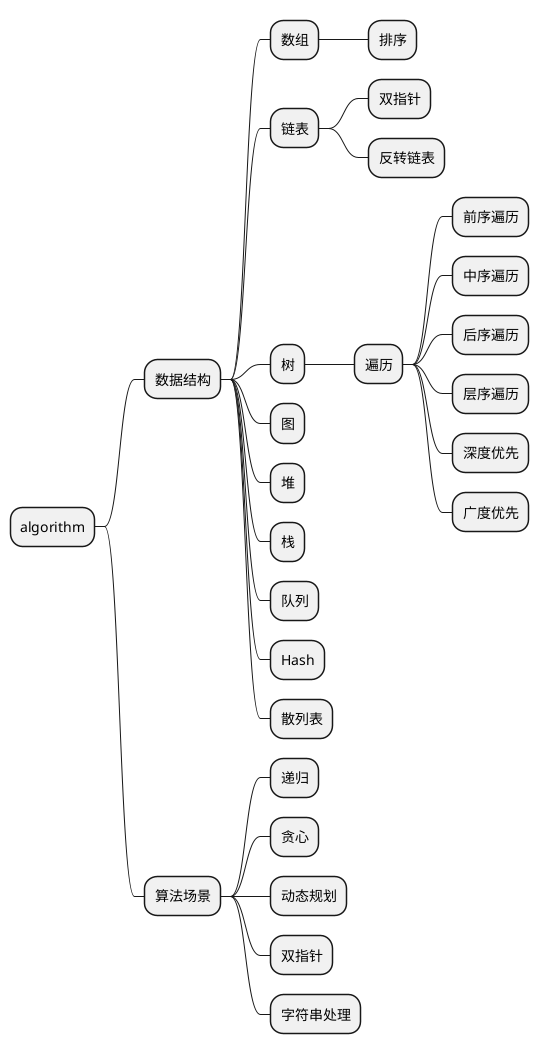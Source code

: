 @startmindmap
'https://plantuml.com/mindmap-diagram


* algorithm
** 数据结构
*** 数组
**** 排序

*** 链表
**** 双指针
**** 反转链表

*** 树
**** 遍历
***** 前序遍历
***** 中序遍历
***** 后序遍历
***** 层序遍历
***** 深度优先
***** 广度优先

*** 图

*** 堆

*** 栈

*** 队列

*** Hash

*** 散列表

** 算法场景

*** 递归

*** 贪心

*** 动态规划

*** 双指针

*** 字符串处理


@endmindmap
